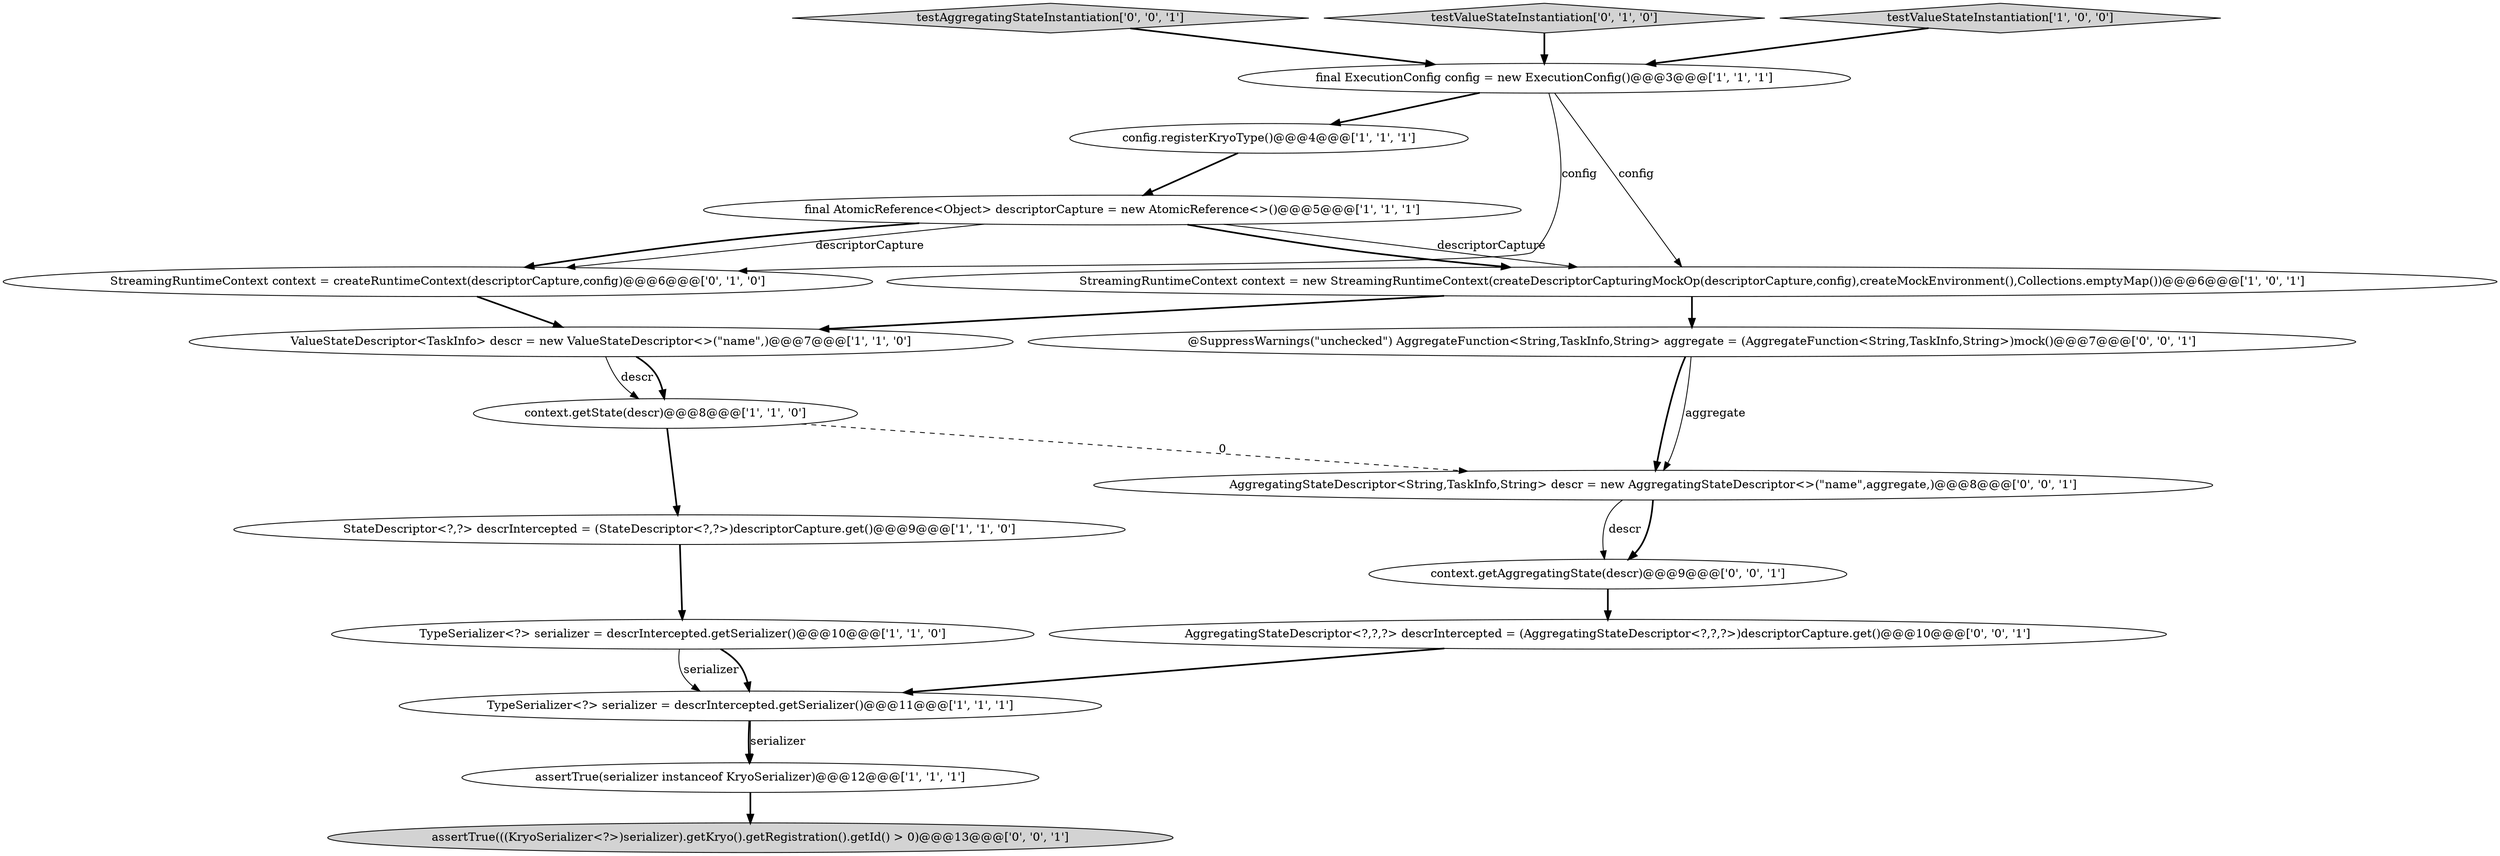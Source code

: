digraph {
16 [style = filled, label = "@SuppressWarnings(\"unchecked\") AggregateFunction<String,TaskInfo,String> aggregate = (AggregateFunction<String,TaskInfo,String>)mock()@@@7@@@['0', '0', '1']", fillcolor = white, shape = ellipse image = "AAA0AAABBB3BBB"];
18 [style = filled, label = "assertTrue(((KryoSerializer<?>)serializer).getKryo().getRegistration().getId() > 0)@@@13@@@['0', '0', '1']", fillcolor = lightgray, shape = ellipse image = "AAA0AAABBB3BBB"];
1 [style = filled, label = "config.registerKryoType()@@@4@@@['1', '1', '1']", fillcolor = white, shape = ellipse image = "AAA0AAABBB1BBB"];
4 [style = filled, label = "assertTrue(serializer instanceof KryoSerializer)@@@12@@@['1', '1', '1']", fillcolor = white, shape = ellipse image = "AAA0AAABBB1BBB"];
14 [style = filled, label = "context.getAggregatingState(descr)@@@9@@@['0', '0', '1']", fillcolor = white, shape = ellipse image = "AAA0AAABBB3BBB"];
7 [style = filled, label = "StateDescriptor<?,?> descrIntercepted = (StateDescriptor<?,?>)descriptorCapture.get()@@@9@@@['1', '1', '0']", fillcolor = white, shape = ellipse image = "AAA0AAABBB1BBB"];
9 [style = filled, label = "TypeSerializer<?> serializer = descrIntercepted.getSerializer()@@@10@@@['1', '1', '0']", fillcolor = white, shape = ellipse image = "AAA0AAABBB1BBB"];
6 [style = filled, label = "final AtomicReference<Object> descriptorCapture = new AtomicReference<>()@@@5@@@['1', '1', '1']", fillcolor = white, shape = ellipse image = "AAA0AAABBB1BBB"];
10 [style = filled, label = "TypeSerializer<?> serializer = descrIntercepted.getSerializer()@@@11@@@['1', '1', '1']", fillcolor = white, shape = ellipse image = "AAA0AAABBB1BBB"];
12 [style = filled, label = "StreamingRuntimeContext context = createRuntimeContext(descriptorCapture,config)@@@6@@@['0', '1', '0']", fillcolor = white, shape = ellipse image = "AAA0AAABBB2BBB"];
17 [style = filled, label = "testAggregatingStateInstantiation['0', '0', '1']", fillcolor = lightgray, shape = diamond image = "AAA0AAABBB3BBB"];
11 [style = filled, label = "testValueStateInstantiation['0', '1', '0']", fillcolor = lightgray, shape = diamond image = "AAA0AAABBB2BBB"];
2 [style = filled, label = "context.getState(descr)@@@8@@@['1', '1', '0']", fillcolor = white, shape = ellipse image = "AAA0AAABBB1BBB"];
13 [style = filled, label = "AggregatingStateDescriptor<String,TaskInfo,String> descr = new AggregatingStateDescriptor<>(\"name\",aggregate,)@@@8@@@['0', '0', '1']", fillcolor = white, shape = ellipse image = "AAA0AAABBB3BBB"];
3 [style = filled, label = "ValueStateDescriptor<TaskInfo> descr = new ValueStateDescriptor<>(\"name\",)@@@7@@@['1', '1', '0']", fillcolor = white, shape = ellipse image = "AAA0AAABBB1BBB"];
0 [style = filled, label = "testValueStateInstantiation['1', '0', '0']", fillcolor = lightgray, shape = diamond image = "AAA0AAABBB1BBB"];
5 [style = filled, label = "final ExecutionConfig config = new ExecutionConfig()@@@3@@@['1', '1', '1']", fillcolor = white, shape = ellipse image = "AAA0AAABBB1BBB"];
15 [style = filled, label = "AggregatingStateDescriptor<?,?,?> descrIntercepted = (AggregatingStateDescriptor<?,?,?>)descriptorCapture.get()@@@10@@@['0', '0', '1']", fillcolor = white, shape = ellipse image = "AAA0AAABBB3BBB"];
8 [style = filled, label = "StreamingRuntimeContext context = new StreamingRuntimeContext(createDescriptorCapturingMockOp(descriptorCapture,config),createMockEnvironment(),Collections.emptyMap())@@@6@@@['1', '0', '1']", fillcolor = white, shape = ellipse image = "AAA0AAABBB1BBB"];
8->16 [style = bold, label=""];
17->5 [style = bold, label=""];
16->13 [style = bold, label=""];
15->10 [style = bold, label=""];
13->14 [style = solid, label="descr"];
9->10 [style = solid, label="serializer"];
3->2 [style = solid, label="descr"];
8->3 [style = bold, label=""];
4->18 [style = bold, label=""];
9->10 [style = bold, label=""];
6->12 [style = solid, label="descriptorCapture"];
7->9 [style = bold, label=""];
5->1 [style = bold, label=""];
11->5 [style = bold, label=""];
1->6 [style = bold, label=""];
6->8 [style = solid, label="descriptorCapture"];
3->2 [style = bold, label=""];
5->8 [style = solid, label="config"];
2->13 [style = dashed, label="0"];
16->13 [style = solid, label="aggregate"];
6->8 [style = bold, label=""];
10->4 [style = bold, label=""];
14->15 [style = bold, label=""];
12->3 [style = bold, label=""];
2->7 [style = bold, label=""];
13->14 [style = bold, label=""];
10->4 [style = solid, label="serializer"];
0->5 [style = bold, label=""];
5->12 [style = solid, label="config"];
6->12 [style = bold, label=""];
}
